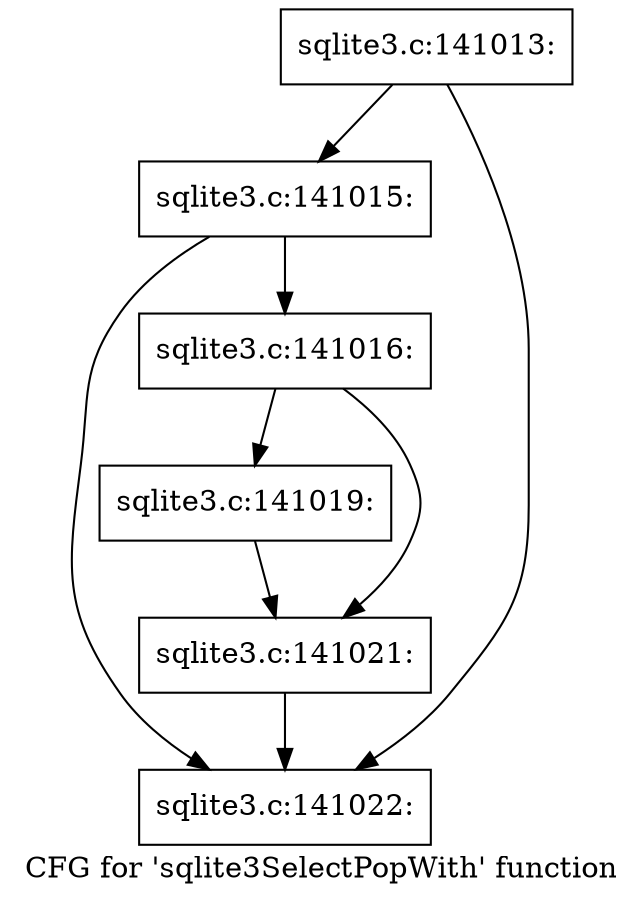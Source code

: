digraph "CFG for 'sqlite3SelectPopWith' function" {
	label="CFG for 'sqlite3SelectPopWith' function";

	Node0x55c0f8b5d920 [shape=record,label="{sqlite3.c:141013:}"];
	Node0x55c0f8b5d920 -> Node0x55c0f8b5ed10;
	Node0x55c0f8b5d920 -> Node0x55c0f8b5ecc0;
	Node0x55c0f8b5ed10 [shape=record,label="{sqlite3.c:141015:}"];
	Node0x55c0f8b5ed10 -> Node0x55c0f8b5d770;
	Node0x55c0f8b5ed10 -> Node0x55c0f8b5ecc0;
	Node0x55c0f8b5d770 [shape=record,label="{sqlite3.c:141016:}"];
	Node0x55c0f8b5d770 -> Node0x55c0f63a2f50;
	Node0x55c0f8b5d770 -> Node0x55c0f8b5fe60;
	Node0x55c0f63a2f50 [shape=record,label="{sqlite3.c:141019:}"];
	Node0x55c0f63a2f50 -> Node0x55c0f8b5fe60;
	Node0x55c0f8b5fe60 [shape=record,label="{sqlite3.c:141021:}"];
	Node0x55c0f8b5fe60 -> Node0x55c0f8b5ecc0;
	Node0x55c0f8b5ecc0 [shape=record,label="{sqlite3.c:141022:}"];
}
